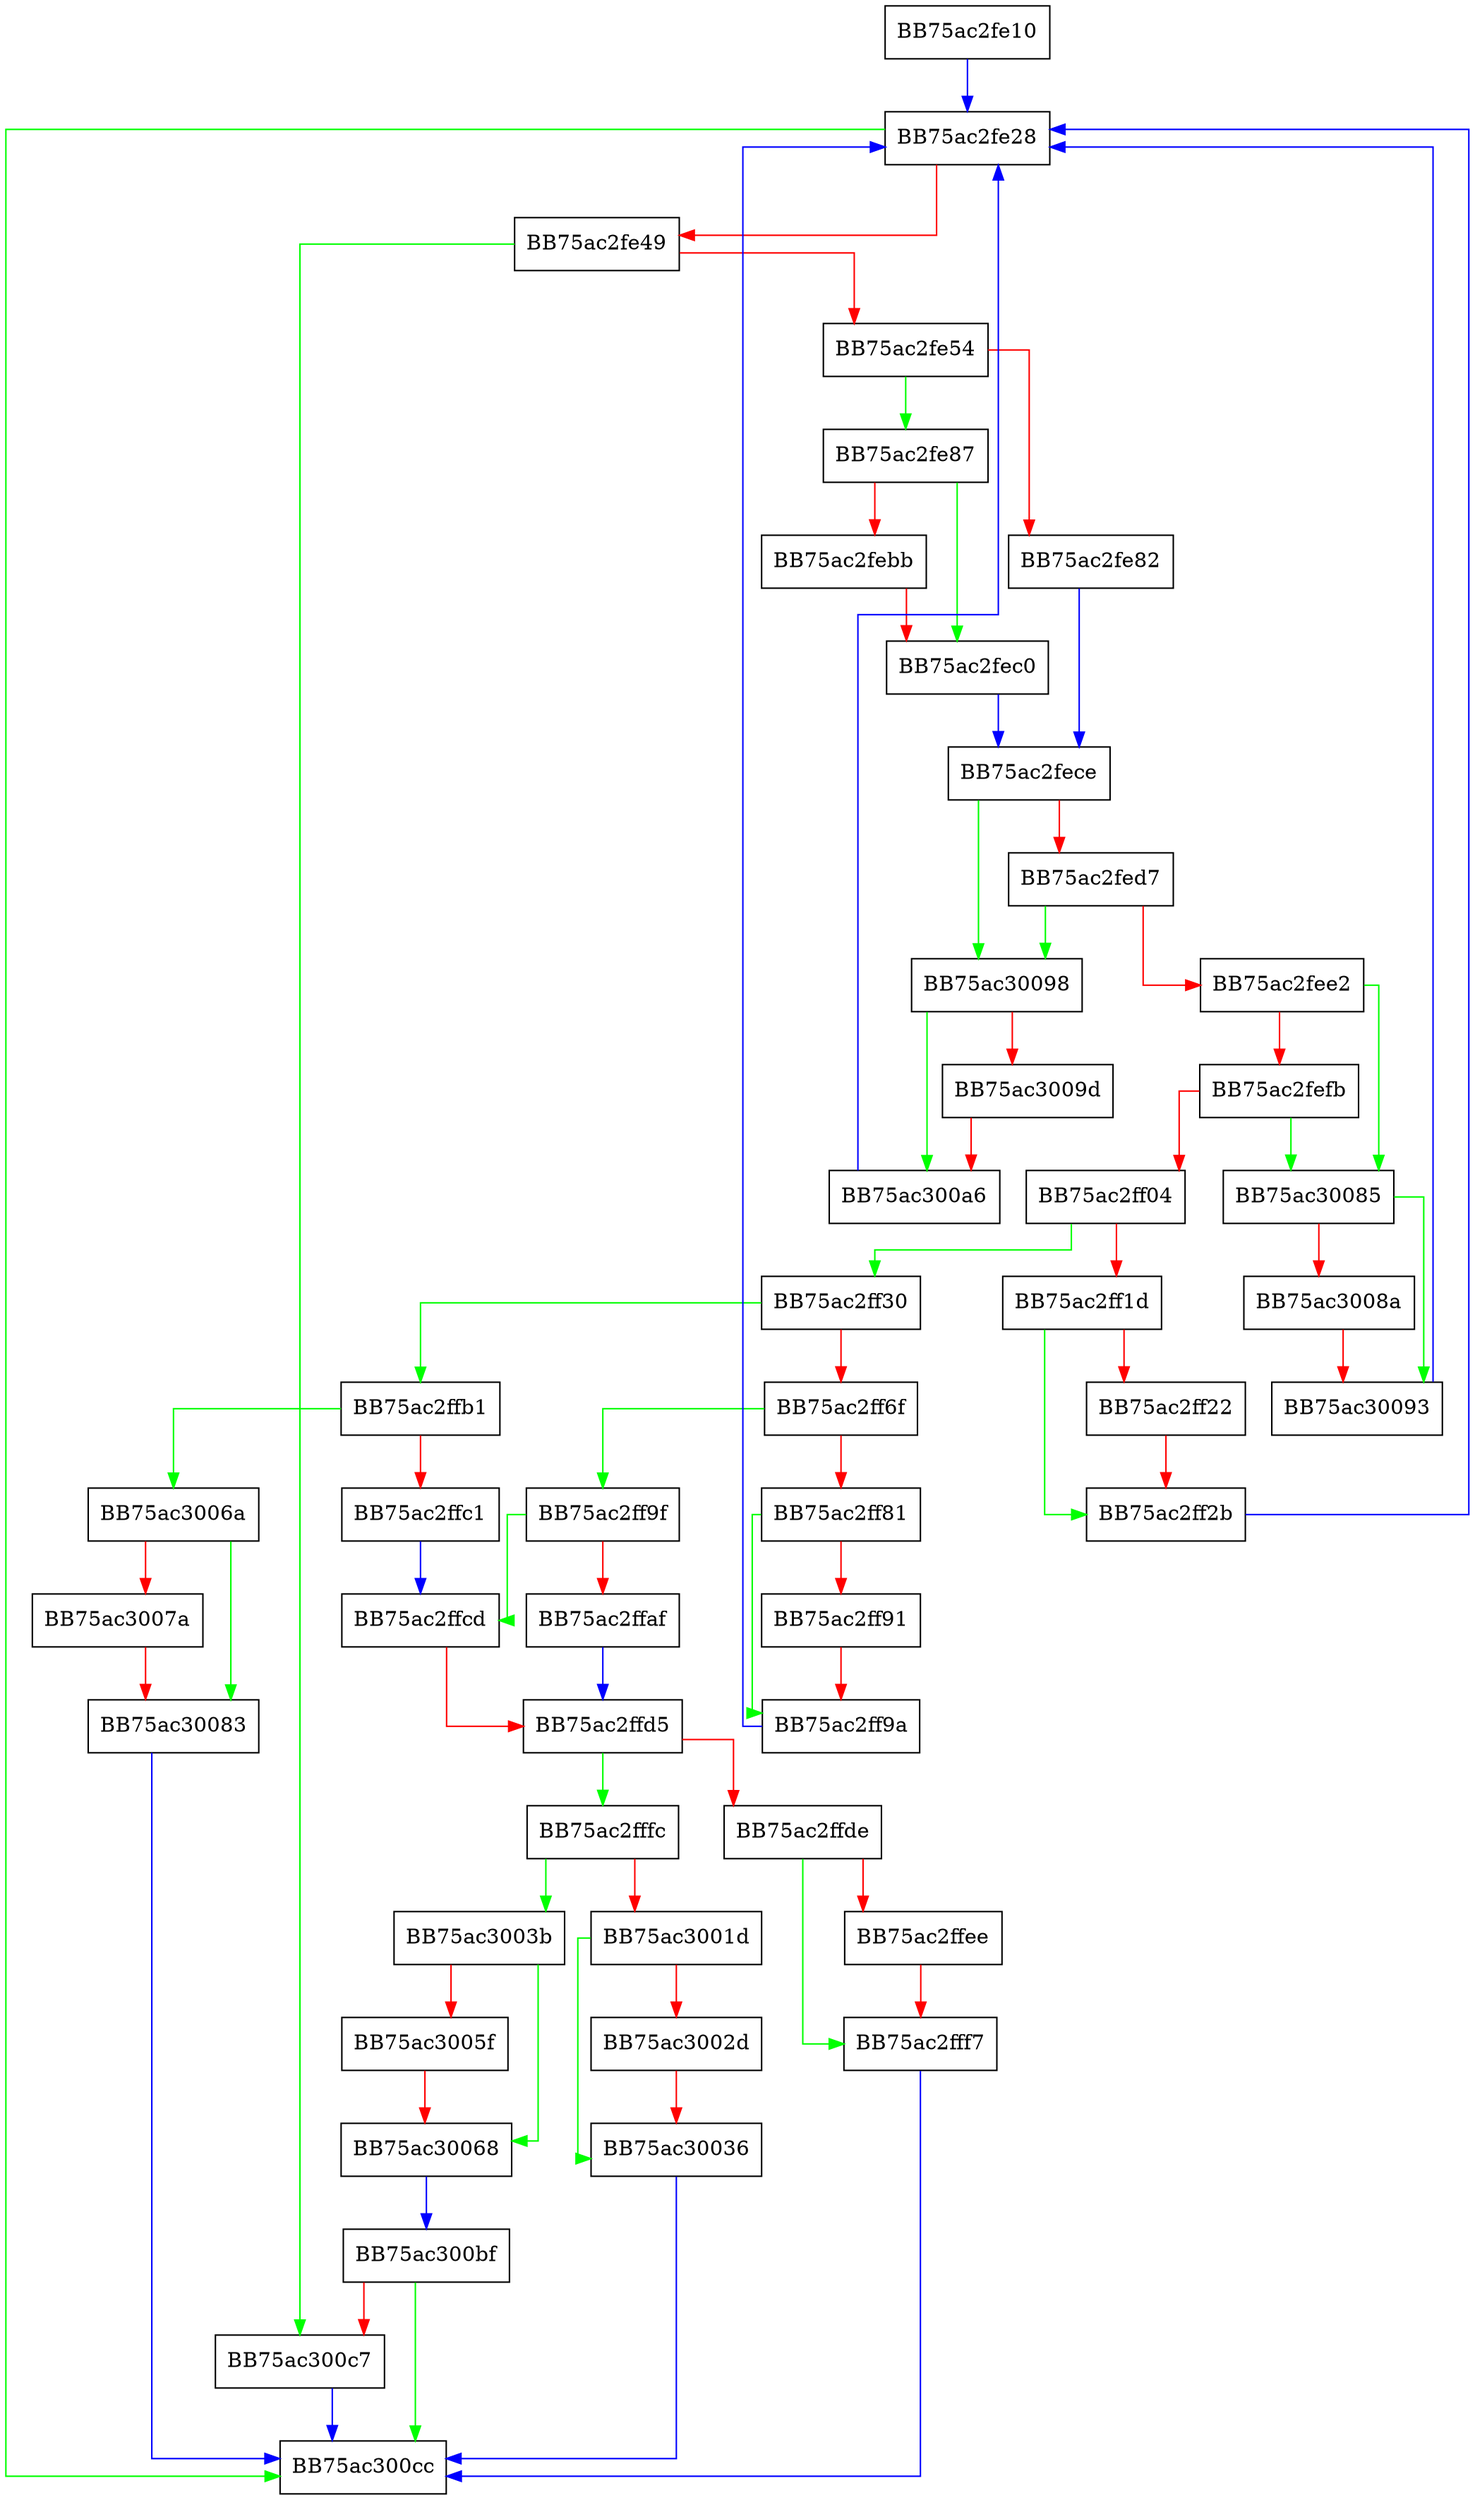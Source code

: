 digraph FindNext {
  node [shape="box"];
  graph [splines=ortho];
  BB75ac2fe10 -> BB75ac2fe28 [color="blue"];
  BB75ac2fe28 -> BB75ac300cc [color="green"];
  BB75ac2fe28 -> BB75ac2fe49 [color="red"];
  BB75ac2fe49 -> BB75ac300c7 [color="green"];
  BB75ac2fe49 -> BB75ac2fe54 [color="red"];
  BB75ac2fe54 -> BB75ac2fe87 [color="green"];
  BB75ac2fe54 -> BB75ac2fe82 [color="red"];
  BB75ac2fe82 -> BB75ac2fece [color="blue"];
  BB75ac2fe87 -> BB75ac2fec0 [color="green"];
  BB75ac2fe87 -> BB75ac2febb [color="red"];
  BB75ac2febb -> BB75ac2fec0 [color="red"];
  BB75ac2fec0 -> BB75ac2fece [color="blue"];
  BB75ac2fece -> BB75ac30098 [color="green"];
  BB75ac2fece -> BB75ac2fed7 [color="red"];
  BB75ac2fed7 -> BB75ac30098 [color="green"];
  BB75ac2fed7 -> BB75ac2fee2 [color="red"];
  BB75ac2fee2 -> BB75ac30085 [color="green"];
  BB75ac2fee2 -> BB75ac2fefb [color="red"];
  BB75ac2fefb -> BB75ac30085 [color="green"];
  BB75ac2fefb -> BB75ac2ff04 [color="red"];
  BB75ac2ff04 -> BB75ac2ff30 [color="green"];
  BB75ac2ff04 -> BB75ac2ff1d [color="red"];
  BB75ac2ff1d -> BB75ac2ff2b [color="green"];
  BB75ac2ff1d -> BB75ac2ff22 [color="red"];
  BB75ac2ff22 -> BB75ac2ff2b [color="red"];
  BB75ac2ff2b -> BB75ac2fe28 [color="blue"];
  BB75ac2ff30 -> BB75ac2ffb1 [color="green"];
  BB75ac2ff30 -> BB75ac2ff6f [color="red"];
  BB75ac2ff6f -> BB75ac2ff9f [color="green"];
  BB75ac2ff6f -> BB75ac2ff81 [color="red"];
  BB75ac2ff81 -> BB75ac2ff9a [color="green"];
  BB75ac2ff81 -> BB75ac2ff91 [color="red"];
  BB75ac2ff91 -> BB75ac2ff9a [color="red"];
  BB75ac2ff9a -> BB75ac2fe28 [color="blue"];
  BB75ac2ff9f -> BB75ac2ffcd [color="green"];
  BB75ac2ff9f -> BB75ac2ffaf [color="red"];
  BB75ac2ffaf -> BB75ac2ffd5 [color="blue"];
  BB75ac2ffb1 -> BB75ac3006a [color="green"];
  BB75ac2ffb1 -> BB75ac2ffc1 [color="red"];
  BB75ac2ffc1 -> BB75ac2ffcd [color="blue"];
  BB75ac2ffcd -> BB75ac2ffd5 [color="red"];
  BB75ac2ffd5 -> BB75ac2fffc [color="green"];
  BB75ac2ffd5 -> BB75ac2ffde [color="red"];
  BB75ac2ffde -> BB75ac2fff7 [color="green"];
  BB75ac2ffde -> BB75ac2ffee [color="red"];
  BB75ac2ffee -> BB75ac2fff7 [color="red"];
  BB75ac2fff7 -> BB75ac300cc [color="blue"];
  BB75ac2fffc -> BB75ac3003b [color="green"];
  BB75ac2fffc -> BB75ac3001d [color="red"];
  BB75ac3001d -> BB75ac30036 [color="green"];
  BB75ac3001d -> BB75ac3002d [color="red"];
  BB75ac3002d -> BB75ac30036 [color="red"];
  BB75ac30036 -> BB75ac300cc [color="blue"];
  BB75ac3003b -> BB75ac30068 [color="green"];
  BB75ac3003b -> BB75ac3005f [color="red"];
  BB75ac3005f -> BB75ac30068 [color="red"];
  BB75ac30068 -> BB75ac300bf [color="blue"];
  BB75ac3006a -> BB75ac30083 [color="green"];
  BB75ac3006a -> BB75ac3007a [color="red"];
  BB75ac3007a -> BB75ac30083 [color="red"];
  BB75ac30083 -> BB75ac300cc [color="blue"];
  BB75ac30085 -> BB75ac30093 [color="green"];
  BB75ac30085 -> BB75ac3008a [color="red"];
  BB75ac3008a -> BB75ac30093 [color="red"];
  BB75ac30093 -> BB75ac2fe28 [color="blue"];
  BB75ac30098 -> BB75ac300a6 [color="green"];
  BB75ac30098 -> BB75ac3009d [color="red"];
  BB75ac3009d -> BB75ac300a6 [color="red"];
  BB75ac300a6 -> BB75ac2fe28 [color="blue"];
  BB75ac300bf -> BB75ac300cc [color="green"];
  BB75ac300bf -> BB75ac300c7 [color="red"];
  BB75ac300c7 -> BB75ac300cc [color="blue"];
}